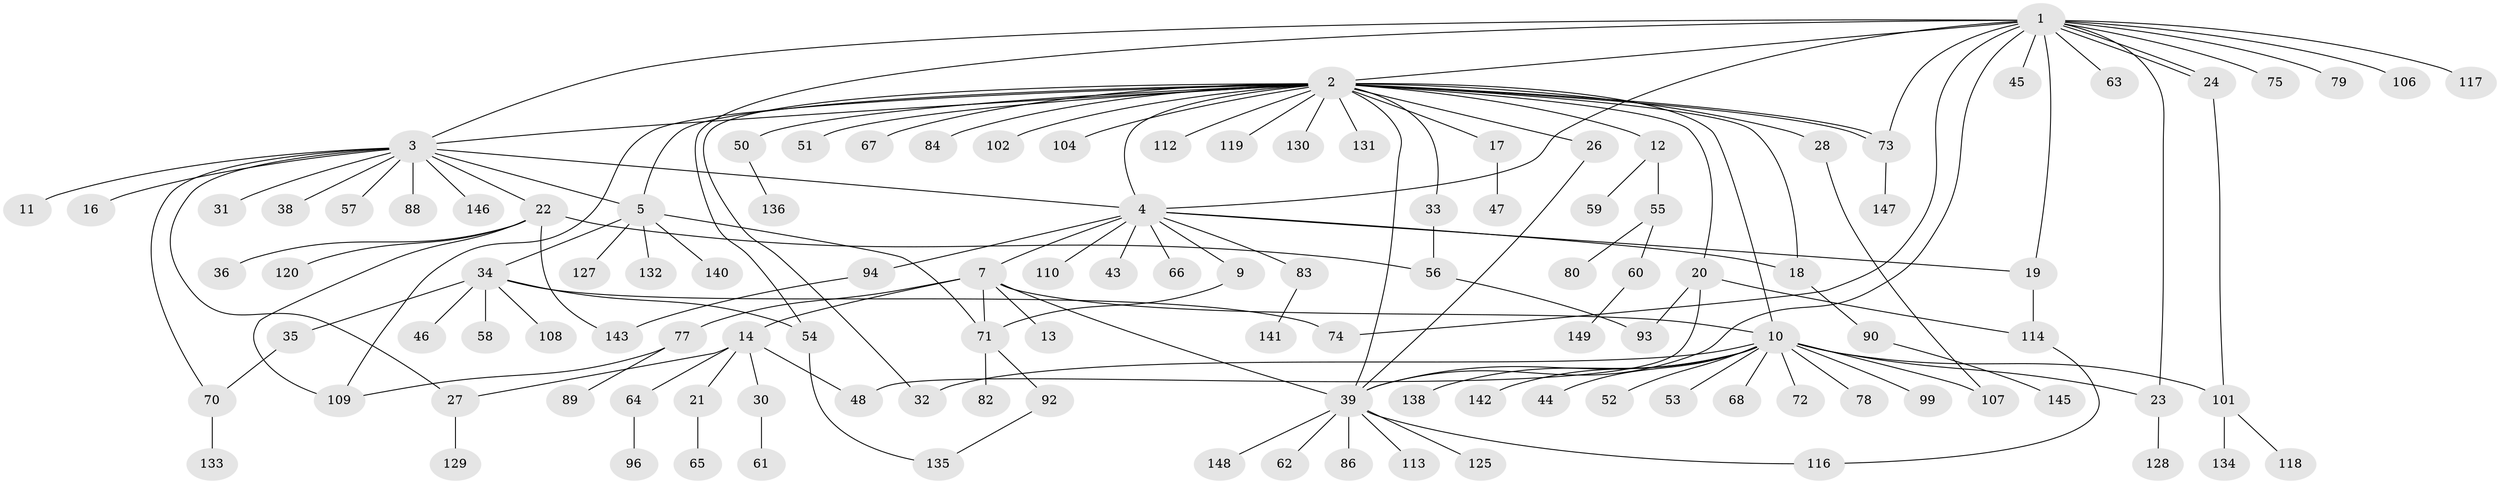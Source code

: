 // original degree distribution, {19: 0.006711409395973154, 28: 0.006711409395973154, 14: 0.006711409395973154, 10: 0.006711409395973154, 8: 0.013422818791946308, 3: 0.12751677852348994, 7: 0.013422818791946308, 2: 0.21476510067114093, 17: 0.006711409395973154, 1: 0.5369127516778524, 4: 0.03355704697986577, 6: 0.013422818791946308, 5: 0.006711409395973154, 12: 0.006711409395973154}
// Generated by graph-tools (version 1.1) at 2025/11/02/27/25 16:11:15]
// undirected, 117 vertices, 149 edges
graph export_dot {
graph [start="1"]
  node [color=gray90,style=filled];
  1 [super="+8"];
  2 [super="+49"];
  3 [super="+6"];
  4 [super="+37"];
  5 [super="+29"];
  7 [super="+95"];
  9 [super="+122"];
  10 [super="+25"];
  11;
  12 [super="+111"];
  13;
  14 [super="+15"];
  16;
  17;
  18 [super="+126"];
  19;
  20 [super="+69"];
  21 [super="+97"];
  22 [super="+40"];
  23 [super="+91"];
  24 [super="+85"];
  26;
  27;
  28;
  30 [super="+41"];
  31 [super="+123"];
  32;
  33 [super="+137"];
  34 [super="+81"];
  35;
  36;
  38;
  39 [super="+42"];
  43;
  44;
  45;
  46;
  47;
  48;
  50;
  51;
  52;
  53;
  54 [super="+76"];
  55;
  56 [super="+115"];
  57;
  58 [super="+105"];
  59;
  60;
  61;
  62;
  63;
  64 [super="+87"];
  65;
  66;
  67;
  68;
  70;
  71 [super="+144"];
  72;
  73 [super="+103"];
  74;
  75;
  77;
  78;
  79;
  80;
  82;
  83;
  84;
  86;
  88;
  89;
  90 [super="+121"];
  92;
  93 [super="+98"];
  94 [super="+100"];
  96;
  99;
  101 [super="+124"];
  102;
  104;
  106;
  107;
  108;
  109;
  110;
  112;
  113;
  114 [super="+139"];
  116;
  117;
  118;
  119;
  120;
  125;
  127;
  128;
  129;
  130;
  131;
  132;
  133;
  134;
  135;
  136;
  138;
  140;
  141;
  142;
  143;
  145;
  146;
  147;
  148;
  149;
  1 -- 2;
  1 -- 3 [weight=2];
  1 -- 19;
  1 -- 23;
  1 -- 24;
  1 -- 24;
  1 -- 45;
  1 -- 54;
  1 -- 63;
  1 -- 74;
  1 -- 75;
  1 -- 79;
  1 -- 117;
  1 -- 73;
  1 -- 106;
  1 -- 39;
  1 -- 4;
  2 -- 3;
  2 -- 4;
  2 -- 5;
  2 -- 10;
  2 -- 12;
  2 -- 17;
  2 -- 20;
  2 -- 26;
  2 -- 28;
  2 -- 32;
  2 -- 33;
  2 -- 39;
  2 -- 51;
  2 -- 67;
  2 -- 73 [weight=2];
  2 -- 73;
  2 -- 84;
  2 -- 102;
  2 -- 104;
  2 -- 109;
  2 -- 112;
  2 -- 119;
  2 -- 130;
  2 -- 131;
  2 -- 50;
  2 -- 18;
  3 -- 5;
  3 -- 11;
  3 -- 16;
  3 -- 22;
  3 -- 27;
  3 -- 38;
  3 -- 57;
  3 -- 70;
  3 -- 88;
  3 -- 146;
  3 -- 4;
  3 -- 31;
  4 -- 7;
  4 -- 9;
  4 -- 18;
  4 -- 19;
  4 -- 43;
  4 -- 66;
  4 -- 83;
  4 -- 94;
  4 -- 110;
  5 -- 34;
  5 -- 71;
  5 -- 127;
  5 -- 132;
  5 -- 140;
  7 -- 13;
  7 -- 14;
  7 -- 71;
  7 -- 77;
  7 -- 39;
  7 -- 10;
  9 -- 71;
  10 -- 23;
  10 -- 32;
  10 -- 44;
  10 -- 52;
  10 -- 53;
  10 -- 68;
  10 -- 72;
  10 -- 78;
  10 -- 99;
  10 -- 107;
  10 -- 138;
  10 -- 142;
  10 -- 101;
  10 -- 39;
  12 -- 55;
  12 -- 59;
  14 -- 21;
  14 -- 27;
  14 -- 48;
  14 -- 64;
  14 -- 30;
  17 -- 47;
  18 -- 90;
  19 -- 114;
  20 -- 48;
  20 -- 93;
  20 -- 114;
  21 -- 65;
  22 -- 36;
  22 -- 56;
  22 -- 109;
  22 -- 120;
  22 -- 143;
  23 -- 128;
  24 -- 101;
  26 -- 39;
  27 -- 129;
  28 -- 107;
  30 -- 61;
  33 -- 56;
  34 -- 35;
  34 -- 46;
  34 -- 54;
  34 -- 58;
  34 -- 74;
  34 -- 108;
  35 -- 70;
  39 -- 113;
  39 -- 116;
  39 -- 148;
  39 -- 86;
  39 -- 125;
  39 -- 62;
  50 -- 136;
  54 -- 135;
  55 -- 60;
  55 -- 80;
  56 -- 93;
  60 -- 149;
  64 -- 96;
  70 -- 133;
  71 -- 82;
  71 -- 92;
  73 -- 147;
  77 -- 89;
  77 -- 109;
  83 -- 141;
  90 -- 145;
  92 -- 135;
  94 -- 143;
  101 -- 118;
  101 -- 134;
  114 -- 116;
}
